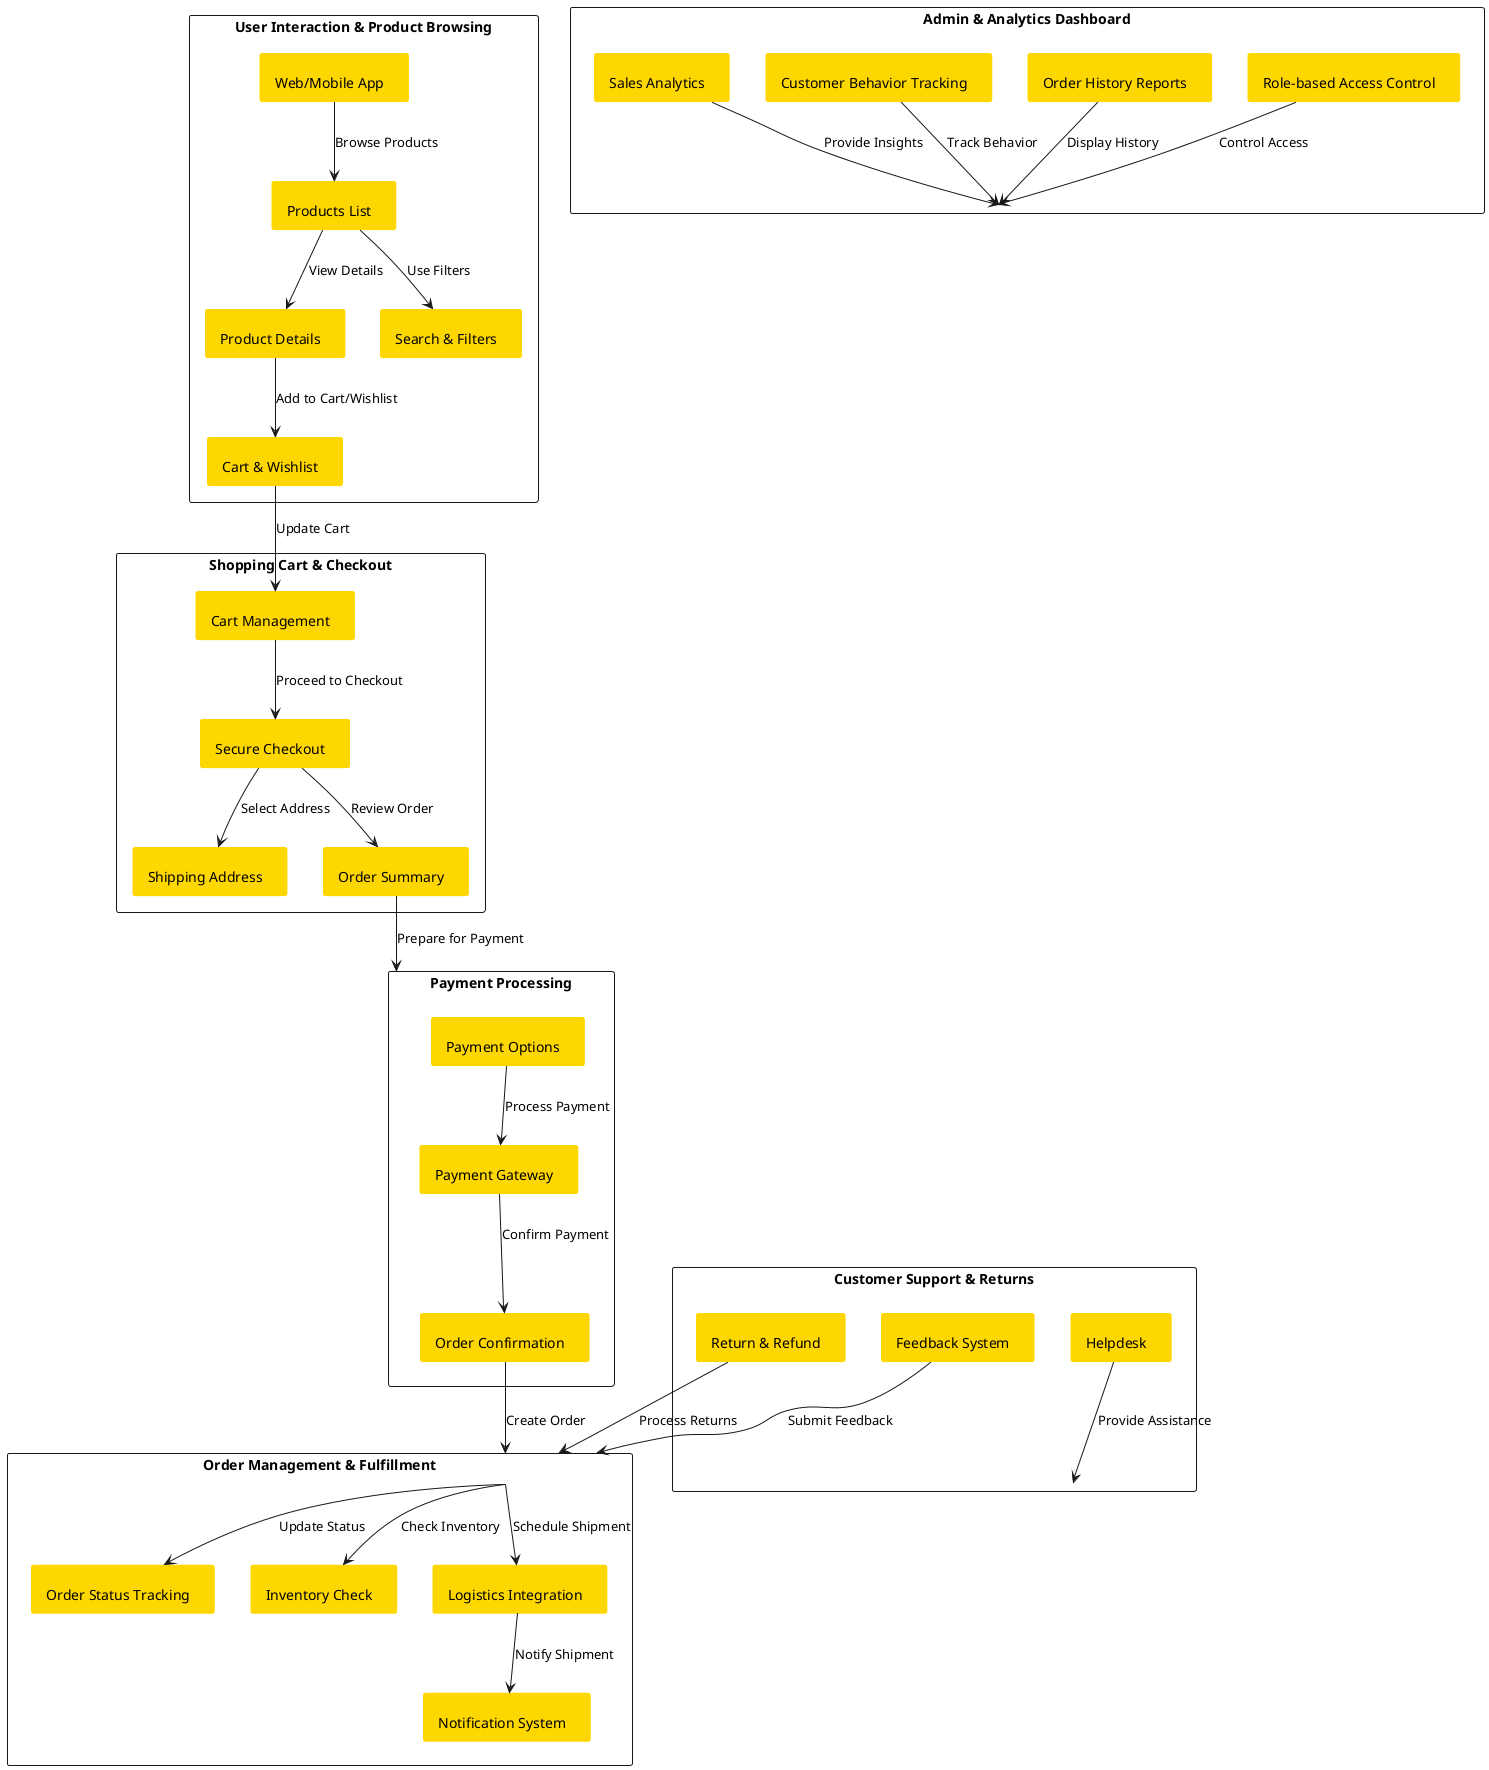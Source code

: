 @startuml
skinparam backgroundColor #E6E6FA
skinparam component {
    BackgroundColor #FFD700
    BorderColor #FFD700
}

rectangle "User Interaction & Product Browsing" as UserBrowsing {
    skinparam backgroundColor lightblue
    [Web/Mobile App] as WebApp
    [Products List] as ProductsList
    [Product Details] as ProductDetails
    [Search & Filters] as SearchFilters
    [Cart & Wishlist] as CartWishlist
}

rectangle "Shopping Cart & Checkout" as CartCheckout {
    skinparam backgroundColor lightgreen
    [Cart Management] as CartManagement
    [Secure Checkout] as SecureCheckout
    [Shipping Address] as ShippingAddress
    [Order Summary] as OrderSummary
}

rectangle "Payment Processing" as PaymentProcessing {
    skinparam backgroundColor lightyellow
    [Payment Options] as PaymentOptions
    [Payment Gateway] as PaymentGateway
    [Order Confirmation] as OrderConfirmation
}

rectangle "Order Management & Fulfillment" as OrderManagement {
    skinparam backgroundColor lightorange
    [Order Status Tracking] as OrderStatus
    [Inventory Check] as InventoryCheck
    [Logistics Integration] as LogisticsIntegration
    [Notification System] as NotificationSystem
}

rectangle "Customer Support & Returns" as CustomerSupport {
    skinparam backgroundColor lightgrey
    [Helpdesk] as Helpdesk
    [Return & Refund] as ReturnRefund
    [Feedback System] as FeedbackSystem
}

rectangle "Admin & Analytics Dashboard" as AdminDashboard {
    skinparam backgroundColor lightred
    [Sales Analytics] as SalesAnalytics
    [Customer Behavior Tracking] as CustomerTracking
    [Order History Reports] as OrderHistory
    [Role-based Access Control] as RoleBasedAccess
}

' Data flow between components
WebApp --> ProductsList : Browse Products
ProductsList --> SearchFilters : Use Filters
ProductsList --> ProductDetails : View Details
ProductDetails --> CartWishlist : Add to Cart/Wishlist

CartWishlist --> CartManagement : Update Cart
CartManagement --> SecureCheckout : Proceed to Checkout
SecureCheckout --> ShippingAddress : Select Address
SecureCheckout --> OrderSummary : Review Order

OrderSummary --> PaymentProcessing : Prepare for Payment
PaymentOptions --> PaymentGateway : Process Payment
PaymentGateway --> OrderConfirmation : Confirm Payment

OrderConfirmation --> OrderManagement : Create Order
OrderManagement --> OrderStatus : Update Status
OrderManagement --> InventoryCheck : Check Inventory
OrderManagement --> LogisticsIntegration : Schedule Shipment
LogisticsIntegration --> NotificationSystem : Notify Shipment

Helpdesk --> CustomerSupport : Provide Assistance
ReturnRefund --> OrderManagement : Process Returns
FeedbackSystem --> OrderManagement : Submit Feedback

SalesAnalytics --> AdminDashboard : Provide Insights
CustomerTracking --> AdminDashboard : Track Behavior
OrderHistory --> AdminDashboard : Display History
RoleBasedAccess --> AdminDashboard : Control Access

@enduml